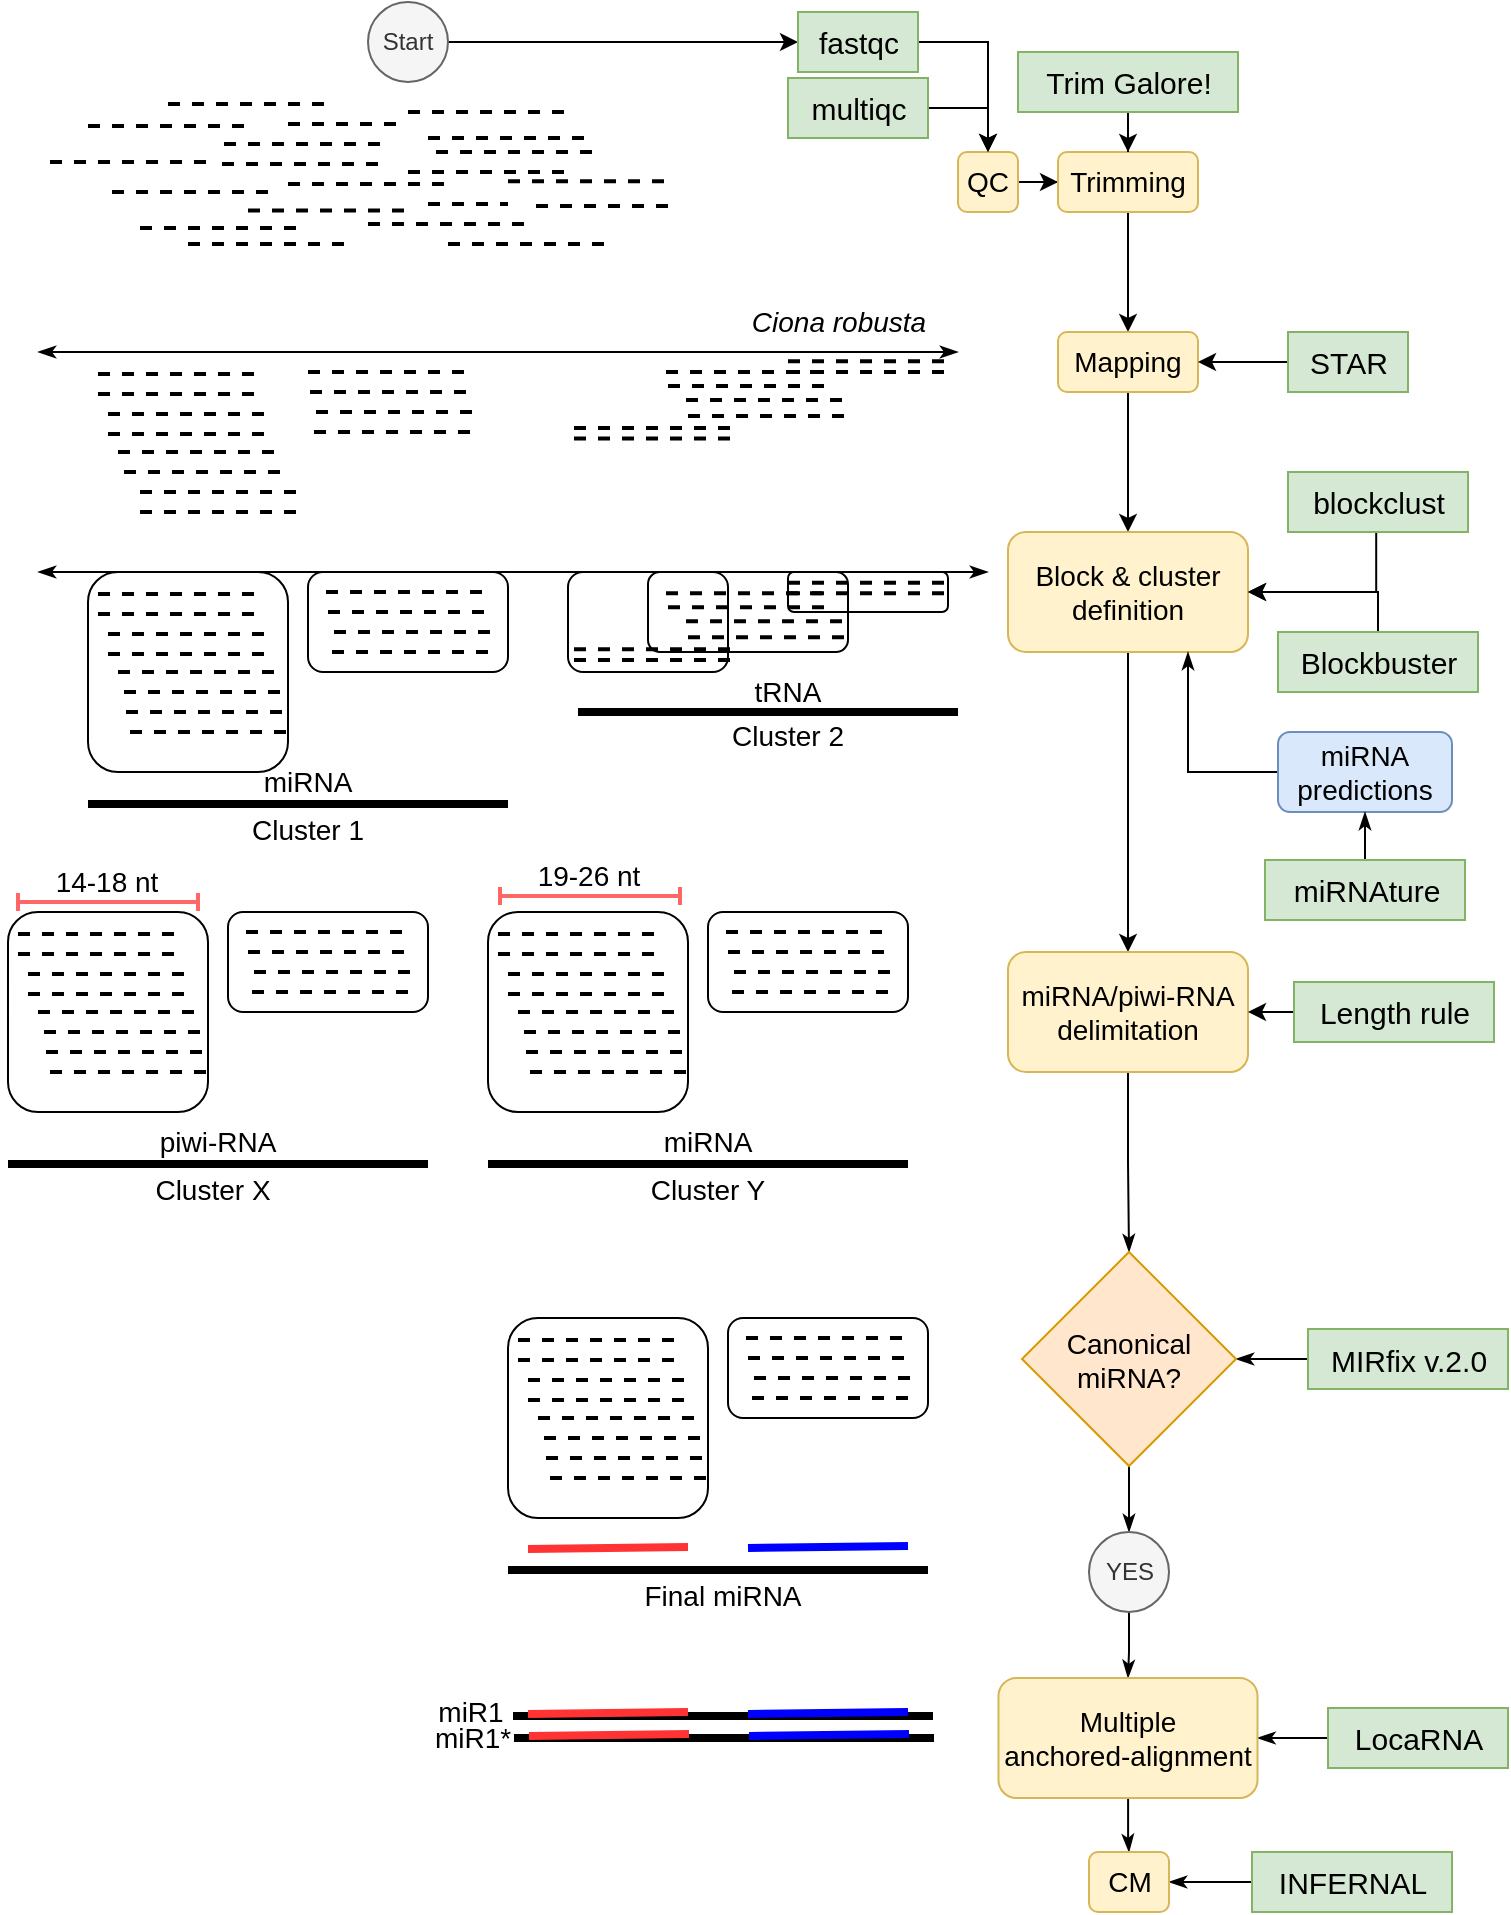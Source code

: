<mxfile version="20.8.16" type="device" pages="2"><diagram name="Page-1" id="lyjK2I_gP_w318PSOxtO"><mxGraphModel dx="1141" dy="800" grid="1" gridSize="10" guides="1" tooltips="1" connect="1" arrows="1" fold="1" page="1" pageScale="1" pageWidth="827" pageHeight="1169" math="0" shadow="0"><root><mxCell id="0"/><mxCell id="1" parent="0"/><mxCell id="jIalRxpoDwK-32WjhZa3-99" value="" style="rounded=1;whiteSpace=wrap;html=1;fontSize=14;fillColor=none;" vertex="1" parent="1"><mxGeometry x="160" y="320" width="100" height="100" as="geometry"/></mxCell><mxCell id="jIalRxpoDwK-32WjhZa3-1" value="" style="endArrow=classicThin;html=1;rounded=0;startArrow=classicThin;startFill=1;endFill=1;" edge="1" parent="1"><mxGeometry width="50" height="50" relative="1" as="geometry"><mxPoint x="135" y="210" as="sourcePoint"/><mxPoint x="595" y="210" as="targetPoint"/></mxGeometry></mxCell><mxCell id="jIalRxpoDwK-32WjhZa3-2" value="" style="endArrow=none;dashed=1;html=1;strokeWidth=2;rounded=0;" edge="1" parent="1"><mxGeometry width="50" height="50" relative="1" as="geometry"><mxPoint x="165" y="221" as="sourcePoint"/><mxPoint x="245" y="221" as="targetPoint"/></mxGeometry></mxCell><mxCell id="jIalRxpoDwK-32WjhZa3-3" value="" style="endArrow=none;dashed=1;html=1;strokeWidth=2;rounded=0;" edge="1" parent="1"><mxGeometry width="50" height="50" relative="1" as="geometry"><mxPoint x="165" y="231" as="sourcePoint"/><mxPoint x="245" y="231" as="targetPoint"/></mxGeometry></mxCell><mxCell id="jIalRxpoDwK-32WjhZa3-4" value="" style="endArrow=none;dashed=1;html=1;strokeWidth=2;rounded=0;" edge="1" parent="1"><mxGeometry width="50" height="50" relative="1" as="geometry"><mxPoint x="170" y="241" as="sourcePoint"/><mxPoint x="250" y="241" as="targetPoint"/></mxGeometry></mxCell><mxCell id="jIalRxpoDwK-32WjhZa3-5" value="" style="endArrow=none;dashed=1;html=1;strokeWidth=2;rounded=0;" edge="1" parent="1"><mxGeometry width="50" height="50" relative="1" as="geometry"><mxPoint x="170" y="251" as="sourcePoint"/><mxPoint x="250" y="251" as="targetPoint"/></mxGeometry></mxCell><mxCell id="jIalRxpoDwK-32WjhZa3-8" value="" style="endArrow=none;dashed=1;html=1;strokeWidth=2;rounded=0;" edge="1" parent="1"><mxGeometry width="50" height="50" relative="1" as="geometry"><mxPoint x="270" y="220" as="sourcePoint"/><mxPoint x="350" y="220" as="targetPoint"/></mxGeometry></mxCell><mxCell id="jIalRxpoDwK-32WjhZa3-9" value="" style="endArrow=none;dashed=1;html=1;strokeWidth=2;rounded=0;" edge="1" parent="1"><mxGeometry width="50" height="50" relative="1" as="geometry"><mxPoint x="271" y="230" as="sourcePoint"/><mxPoint x="351" y="230" as="targetPoint"/></mxGeometry></mxCell><mxCell id="jIalRxpoDwK-32WjhZa3-10" value="" style="endArrow=none;dashed=1;html=1;strokeWidth=2;rounded=0;" edge="1" parent="1"><mxGeometry width="50" height="50" relative="1" as="geometry"><mxPoint x="274" y="240" as="sourcePoint"/><mxPoint x="354" y="240" as="targetPoint"/></mxGeometry></mxCell><mxCell id="jIalRxpoDwK-32WjhZa3-11" value="" style="endArrow=none;dashed=1;html=1;strokeWidth=2;rounded=0;" edge="1" parent="1"><mxGeometry width="50" height="50" relative="1" as="geometry"><mxPoint x="273" y="250" as="sourcePoint"/><mxPoint x="353" y="250" as="targetPoint"/></mxGeometry></mxCell><mxCell id="jIalRxpoDwK-32WjhZa3-12" value="" style="endArrow=none;dashed=1;html=1;strokeWidth=2;rounded=0;" edge="1" parent="1"><mxGeometry width="50" height="50" relative="1" as="geometry"><mxPoint x="175" y="260" as="sourcePoint"/><mxPoint x="255" y="260" as="targetPoint"/></mxGeometry></mxCell><mxCell id="jIalRxpoDwK-32WjhZa3-13" value="" style="endArrow=none;dashed=1;html=1;strokeWidth=2;rounded=0;" edge="1" parent="1"><mxGeometry width="50" height="50" relative="1" as="geometry"><mxPoint x="178" y="270" as="sourcePoint"/><mxPoint x="258" y="270" as="targetPoint"/></mxGeometry></mxCell><mxCell id="jIalRxpoDwK-32WjhZa3-14" value="" style="endArrow=none;dashed=1;html=1;strokeWidth=2;rounded=0;" edge="1" parent="1"><mxGeometry width="50" height="50" relative="1" as="geometry"><mxPoint x="186" y="280" as="sourcePoint"/><mxPoint x="266" y="280" as="targetPoint"/></mxGeometry></mxCell><mxCell id="jIalRxpoDwK-32WjhZa3-15" value="" style="endArrow=none;dashed=1;html=1;strokeWidth=2;rounded=0;" edge="1" parent="1"><mxGeometry width="50" height="50" relative="1" as="geometry"><mxPoint x="186" y="290" as="sourcePoint"/><mxPoint x="266" y="290" as="targetPoint"/></mxGeometry></mxCell><mxCell id="jIalRxpoDwK-32WjhZa3-16" value="" style="endArrow=none;dashed=1;html=1;strokeWidth=2;rounded=0;" edge="1" parent="1"><mxGeometry width="50" height="50" relative="1" as="geometry"><mxPoint x="449" y="220" as="sourcePoint"/><mxPoint x="529" y="220" as="targetPoint"/></mxGeometry></mxCell><mxCell id="jIalRxpoDwK-32WjhZa3-17" value="" style="endArrow=none;dashed=1;html=1;strokeWidth=2;rounded=0;" edge="1" parent="1"><mxGeometry width="50" height="50" relative="1" as="geometry"><mxPoint x="450" y="227" as="sourcePoint"/><mxPoint x="530" y="227" as="targetPoint"/></mxGeometry></mxCell><mxCell id="jIalRxpoDwK-32WjhZa3-18" value="" style="endArrow=none;dashed=1;html=1;strokeWidth=2;rounded=0;" edge="1" parent="1"><mxGeometry width="50" height="50" relative="1" as="geometry"><mxPoint x="403" y="248" as="sourcePoint"/><mxPoint x="483" y="248" as="targetPoint"/></mxGeometry></mxCell><mxCell id="jIalRxpoDwK-32WjhZa3-19" value="" style="endArrow=none;dashed=1;html=1;strokeWidth=2;rounded=0;" edge="1" parent="1"><mxGeometry width="50" height="50" relative="1" as="geometry"><mxPoint x="510" y="214.66" as="sourcePoint"/><mxPoint x="590" y="214.66" as="targetPoint"/></mxGeometry></mxCell><mxCell id="jIalRxpoDwK-32WjhZa3-20" value="" style="endArrow=none;dashed=1;html=1;strokeWidth=2;rounded=0;" edge="1" parent="1"><mxGeometry width="50" height="50" relative="1" as="geometry"><mxPoint x="403" y="253.31" as="sourcePoint"/><mxPoint x="483" y="253.31" as="targetPoint"/></mxGeometry></mxCell><mxCell id="jIalRxpoDwK-32WjhZa3-21" value="" style="endArrow=none;dashed=1;html=1;strokeWidth=2;rounded=0;" edge="1" parent="1"><mxGeometry width="50" height="50" relative="1" as="geometry"><mxPoint x="510" y="220" as="sourcePoint"/><mxPoint x="590" y="220" as="targetPoint"/></mxGeometry></mxCell><mxCell id="jIalRxpoDwK-32WjhZa3-22" value="" style="endArrow=none;dashed=1;html=1;strokeWidth=2;rounded=0;" edge="1" parent="1"><mxGeometry width="50" height="50" relative="1" as="geometry"><mxPoint x="459" y="234" as="sourcePoint"/><mxPoint x="539" y="234" as="targetPoint"/></mxGeometry></mxCell><mxCell id="jIalRxpoDwK-32WjhZa3-23" value="" style="endArrow=none;dashed=1;html=1;strokeWidth=2;rounded=0;" edge="1" parent="1"><mxGeometry width="50" height="50" relative="1" as="geometry"><mxPoint x="460" y="242" as="sourcePoint"/><mxPoint x="540" y="242" as="targetPoint"/></mxGeometry></mxCell><mxCell id="jIalRxpoDwK-32WjhZa3-24" value="" style="endArrow=none;dashed=1;html=1;strokeWidth=2;rounded=0;" edge="1" parent="1"><mxGeometry width="50" height="50" relative="1" as="geometry"><mxPoint x="200" y="86" as="sourcePoint"/><mxPoint x="280" y="86" as="targetPoint"/></mxGeometry></mxCell><mxCell id="jIalRxpoDwK-32WjhZa3-25" value="" style="endArrow=none;dashed=1;html=1;strokeWidth=2;rounded=0;" edge="1" parent="1"><mxGeometry width="50" height="50" relative="1" as="geometry"><mxPoint x="160" y="97" as="sourcePoint"/><mxPoint x="240" y="97" as="targetPoint"/></mxGeometry></mxCell><mxCell id="jIalRxpoDwK-32WjhZa3-26" value="" style="endArrow=none;dashed=1;html=1;strokeWidth=2;rounded=0;" edge="1" parent="1"><mxGeometry width="50" height="50" relative="1" as="geometry"><mxPoint x="141" y="115" as="sourcePoint"/><mxPoint x="221" y="115" as="targetPoint"/></mxGeometry></mxCell><mxCell id="jIalRxpoDwK-32WjhZa3-27" value="" style="endArrow=none;dashed=1;html=1;strokeWidth=2;rounded=0;" edge="1" parent="1"><mxGeometry width="50" height="50" relative="1" as="geometry"><mxPoint x="172" y="130" as="sourcePoint"/><mxPoint x="252" y="130" as="targetPoint"/></mxGeometry></mxCell><mxCell id="jIalRxpoDwK-32WjhZa3-28" value="" style="endArrow=none;dashed=1;html=1;strokeWidth=2;rounded=0;" edge="1" parent="1"><mxGeometry width="50" height="50" relative="1" as="geometry"><mxPoint x="384" y="137" as="sourcePoint"/><mxPoint x="454" y="137" as="targetPoint"/></mxGeometry></mxCell><mxCell id="jIalRxpoDwK-32WjhZa3-29" value="" style="endArrow=none;dashed=1;html=1;strokeWidth=2;rounded=0;" edge="1" parent="1"><mxGeometry width="50" height="50" relative="1" as="geometry"><mxPoint x="260" y="96" as="sourcePoint"/><mxPoint x="320" y="96" as="targetPoint"/></mxGeometry></mxCell><mxCell id="jIalRxpoDwK-32WjhZa3-30" value="" style="endArrow=none;dashed=1;html=1;strokeWidth=2;rounded=0;" edge="1" parent="1"><mxGeometry width="50" height="50" relative="1" as="geometry"><mxPoint x="228" y="106" as="sourcePoint"/><mxPoint x="308" y="106" as="targetPoint"/></mxGeometry></mxCell><mxCell id="jIalRxpoDwK-32WjhZa3-31" value="" style="endArrow=none;dashed=1;html=1;strokeWidth=2;rounded=0;" edge="1" parent="1"><mxGeometry width="50" height="50" relative="1" as="geometry"><mxPoint x="227" y="116" as="sourcePoint"/><mxPoint x="307" y="116" as="targetPoint"/></mxGeometry></mxCell><mxCell id="jIalRxpoDwK-32WjhZa3-32" value="" style="endArrow=none;dashed=1;html=1;strokeWidth=2;rounded=0;" edge="1" parent="1"><mxGeometry width="50" height="50" relative="1" as="geometry"><mxPoint x="186" y="148" as="sourcePoint"/><mxPoint x="266" y="148" as="targetPoint"/></mxGeometry></mxCell><mxCell id="jIalRxpoDwK-32WjhZa3-33" value="" style="endArrow=none;dashed=1;html=1;strokeWidth=2;rounded=0;" edge="1" parent="1"><mxGeometry width="50" height="50" relative="1" as="geometry"><mxPoint x="210" y="156" as="sourcePoint"/><mxPoint x="290" y="156" as="targetPoint"/></mxGeometry></mxCell><mxCell id="jIalRxpoDwK-32WjhZa3-34" value="" style="endArrow=none;dashed=1;html=1;strokeWidth=2;rounded=0;" edge="1" parent="1"><mxGeometry width="50" height="50" relative="1" as="geometry"><mxPoint x="240" y="139.31" as="sourcePoint"/><mxPoint x="320" y="139.31" as="targetPoint"/></mxGeometry></mxCell><mxCell id="jIalRxpoDwK-32WjhZa3-35" value="" style="endArrow=none;dashed=1;html=1;strokeWidth=2;rounded=0;" edge="1" parent="1"><mxGeometry width="50" height="50" relative="1" as="geometry"><mxPoint x="300" y="146" as="sourcePoint"/><mxPoint x="380" y="146" as="targetPoint"/></mxGeometry></mxCell><mxCell id="jIalRxpoDwK-32WjhZa3-36" value="" style="endArrow=none;dashed=1;html=1;strokeWidth=2;rounded=0;" edge="1" parent="1"><mxGeometry width="50" height="50" relative="1" as="geometry"><mxPoint x="330" y="103" as="sourcePoint"/><mxPoint x="410" y="103" as="targetPoint"/></mxGeometry></mxCell><mxCell id="jIalRxpoDwK-32WjhZa3-37" value="" style="endArrow=none;dashed=1;html=1;strokeWidth=2;rounded=0;" edge="1" parent="1"><mxGeometry width="50" height="50" relative="1" as="geometry"><mxPoint x="370" y="124.66" as="sourcePoint"/><mxPoint x="450" y="124.66" as="targetPoint"/></mxGeometry></mxCell><mxCell id="jIalRxpoDwK-32WjhZa3-38" value="" style="endArrow=none;dashed=1;html=1;strokeWidth=2;rounded=0;" edge="1" parent="1"><mxGeometry width="50" height="50" relative="1" as="geometry"><mxPoint x="320" y="90" as="sourcePoint"/><mxPoint x="400" y="90" as="targetPoint"/></mxGeometry></mxCell><mxCell id="jIalRxpoDwK-32WjhZa3-39" value="" style="endArrow=none;dashed=1;html=1;strokeWidth=2;rounded=0;" edge="1" parent="1"><mxGeometry width="50" height="50" relative="1" as="geometry"><mxPoint x="340" y="156" as="sourcePoint"/><mxPoint x="420" y="156" as="targetPoint"/></mxGeometry></mxCell><mxCell id="jIalRxpoDwK-32WjhZa3-40" value="" style="endArrow=none;dashed=1;html=1;strokeWidth=2;rounded=0;" edge="1" parent="1"><mxGeometry width="50" height="50" relative="1" as="geometry"><mxPoint x="330" y="136" as="sourcePoint"/><mxPoint x="370" y="136" as="targetPoint"/></mxGeometry></mxCell><mxCell id="jIalRxpoDwK-32WjhZa3-41" value="" style="endArrow=none;dashed=1;html=1;strokeWidth=2;rounded=0;" edge="1" parent="1"><mxGeometry width="50" height="50" relative="1" as="geometry"><mxPoint x="260" y="126" as="sourcePoint"/><mxPoint x="340" y="126" as="targetPoint"/></mxGeometry></mxCell><mxCell id="jIalRxpoDwK-32WjhZa3-42" value="" style="endArrow=none;dashed=1;html=1;strokeWidth=2;rounded=0;" edge="1" parent="1"><mxGeometry width="50" height="50" relative="1" as="geometry"><mxPoint x="334" y="110" as="sourcePoint"/><mxPoint x="414" y="110" as="targetPoint"/></mxGeometry></mxCell><mxCell id="jIalRxpoDwK-32WjhZa3-43" value="" style="endArrow=none;dashed=1;html=1;strokeWidth=2;rounded=0;" edge="1" parent="1"><mxGeometry width="50" height="50" relative="1" as="geometry"><mxPoint x="320" y="120" as="sourcePoint"/><mxPoint x="400" y="120" as="targetPoint"/></mxGeometry></mxCell><mxCell id="jIalRxpoDwK-32WjhZa3-63" style="edgeStyle=orthogonalEdgeStyle;rounded=0;orthogonalLoop=1;jettySize=auto;html=1;fontSize=14;" edge="1" parent="1" source="jIalRxpoDwK-32WjhZa3-45" target="jIalRxpoDwK-32WjhZa3-48"><mxGeometry relative="1" as="geometry"/></mxCell><mxCell id="jIalRxpoDwK-32WjhZa3-45" value="Start" style="ellipse;whiteSpace=wrap;html=1;fillColor=#f5f5f5;fontColor=#333333;strokeColor=#666666;" vertex="1" parent="1"><mxGeometry x="300" y="35" width="40" height="40" as="geometry"/></mxCell><mxCell id="jIalRxpoDwK-32WjhZa3-61" style="edgeStyle=orthogonalEdgeStyle;rounded=0;orthogonalLoop=1;jettySize=auto;html=1;entryX=0;entryY=0.5;entryDx=0;entryDy=0;fontSize=14;" edge="1" parent="1" source="jIalRxpoDwK-32WjhZa3-46" target="jIalRxpoDwK-32WjhZa3-53"><mxGeometry relative="1" as="geometry"/></mxCell><mxCell id="jIalRxpoDwK-32WjhZa3-46" value="&lt;font style=&quot;font-size: 14px;&quot;&gt;QC&lt;/font&gt;" style="rounded=1;whiteSpace=wrap;html=1;fillColor=#fff2cc;strokeColor=#d6b656;" vertex="1" parent="1"><mxGeometry x="595" y="110" width="30" height="30" as="geometry"/></mxCell><mxCell id="jIalRxpoDwK-32WjhZa3-65" style="edgeStyle=orthogonalEdgeStyle;rounded=0;orthogonalLoop=1;jettySize=auto;html=1;entryX=0.5;entryY=0;entryDx=0;entryDy=0;fontSize=14;" edge="1" parent="1" source="jIalRxpoDwK-32WjhZa3-48" target="jIalRxpoDwK-32WjhZa3-46"><mxGeometry relative="1" as="geometry"/></mxCell><mxCell id="jIalRxpoDwK-32WjhZa3-48" value="fastqc" style="text;html=1;align=center;verticalAlign=middle;resizable=0;points=[];autosize=1;strokeColor=#82b366;fillColor=#d5e8d4;fontSize=15;" vertex="1" parent="1"><mxGeometry x="515" y="40" width="60" height="30" as="geometry"/></mxCell><mxCell id="jIalRxpoDwK-32WjhZa3-64" style="edgeStyle=orthogonalEdgeStyle;rounded=0;orthogonalLoop=1;jettySize=auto;html=1;entryX=0.5;entryY=0;entryDx=0;entryDy=0;fontSize=14;" edge="1" parent="1" source="jIalRxpoDwK-32WjhZa3-49" target="jIalRxpoDwK-32WjhZa3-46"><mxGeometry relative="1" as="geometry"/></mxCell><mxCell id="jIalRxpoDwK-32WjhZa3-49" value="multiqc" style="text;html=1;align=center;verticalAlign=middle;resizable=0;points=[];autosize=1;strokeColor=#82b366;fillColor=#d5e8d4;fontSize=15;" vertex="1" parent="1"><mxGeometry x="510" y="73" width="70" height="30" as="geometry"/></mxCell><mxCell id="jIalRxpoDwK-32WjhZa3-62" style="edgeStyle=orthogonalEdgeStyle;rounded=0;orthogonalLoop=1;jettySize=auto;html=1;entryX=0.5;entryY=0;entryDx=0;entryDy=0;fontSize=14;exitX=0.5;exitY=1;exitDx=0;exitDy=0;" edge="1" parent="1" source="jIalRxpoDwK-32WjhZa3-53" target="jIalRxpoDwK-32WjhZa3-54"><mxGeometry relative="1" as="geometry"/></mxCell><mxCell id="jIalRxpoDwK-32WjhZa3-53" value="&lt;font style=&quot;font-size: 14px;&quot;&gt;Trimming&lt;/font&gt;" style="rounded=1;whiteSpace=wrap;html=1;fillColor=#fff2cc;strokeColor=#d6b656;" vertex="1" parent="1"><mxGeometry x="645" y="110" width="70" height="30" as="geometry"/></mxCell><mxCell id="jIalRxpoDwK-32WjhZa3-94" style="edgeStyle=orthogonalEdgeStyle;rounded=0;orthogonalLoop=1;jettySize=auto;html=1;entryX=0.5;entryY=0;entryDx=0;entryDy=0;fontSize=14;" edge="1" parent="1" source="jIalRxpoDwK-32WjhZa3-54" target="jIalRxpoDwK-32WjhZa3-91"><mxGeometry relative="1" as="geometry"/></mxCell><mxCell id="jIalRxpoDwK-32WjhZa3-54" value="&lt;font style=&quot;font-size: 14px;&quot;&gt;Mapping&lt;/font&gt;" style="rounded=1;whiteSpace=wrap;html=1;fillColor=#fff2cc;strokeColor=#d6b656;" vertex="1" parent="1"><mxGeometry x="645" y="200" width="70" height="30" as="geometry"/></mxCell><mxCell id="jIalRxpoDwK-32WjhZa3-59" style="edgeStyle=orthogonalEdgeStyle;rounded=0;orthogonalLoop=1;jettySize=auto;html=1;entryX=0.5;entryY=0;entryDx=0;entryDy=0;fontSize=14;" edge="1" parent="1" source="jIalRxpoDwK-32WjhZa3-55" target="jIalRxpoDwK-32WjhZa3-53"><mxGeometry relative="1" as="geometry"/></mxCell><mxCell id="jIalRxpoDwK-32WjhZa3-55" value="Trim Galore!" style="text;html=1;align=center;verticalAlign=middle;resizable=0;points=[];autosize=1;strokeColor=#82b366;fillColor=#d5e8d4;fontSize=15;" vertex="1" parent="1"><mxGeometry x="625" y="60" width="110" height="30" as="geometry"/></mxCell><mxCell id="jIalRxpoDwK-32WjhZa3-60" style="edgeStyle=orthogonalEdgeStyle;rounded=0;orthogonalLoop=1;jettySize=auto;html=1;entryX=1;entryY=0.5;entryDx=0;entryDy=0;fontSize=14;" edge="1" parent="1" source="jIalRxpoDwK-32WjhZa3-56" target="jIalRxpoDwK-32WjhZa3-54"><mxGeometry relative="1" as="geometry"/></mxCell><mxCell id="jIalRxpoDwK-32WjhZa3-56" value="STAR" style="text;html=1;align=center;verticalAlign=middle;resizable=0;points=[];autosize=1;strokeColor=#82b366;fillColor=#d5e8d4;fontSize=15;" vertex="1" parent="1"><mxGeometry x="760" y="200" width="60" height="30" as="geometry"/></mxCell><mxCell id="jIalRxpoDwK-32WjhZa3-57" style="edgeStyle=orthogonalEdgeStyle;rounded=0;orthogonalLoop=1;jettySize=auto;html=1;exitX=0.5;exitY=1;exitDx=0;exitDy=0;dashed=1;fontSize=14;" edge="1" parent="1" source="jIalRxpoDwK-32WjhZa3-46" target="jIalRxpoDwK-32WjhZa3-46"><mxGeometry relative="1" as="geometry"/></mxCell><mxCell id="jIalRxpoDwK-32WjhZa3-66" value="&lt;i&gt;Ciona robusta&lt;/i&gt;" style="text;html=1;align=center;verticalAlign=middle;resizable=0;points=[];autosize=1;strokeColor=none;fillColor=none;fontSize=14;" vertex="1" parent="1"><mxGeometry x="480" y="180" width="110" height="30" as="geometry"/></mxCell><mxCell id="jIalRxpoDwK-32WjhZa3-68" value="" style="endArrow=classicThin;html=1;rounded=0;startArrow=classicThin;startFill=1;endFill=1;" edge="1" parent="1"><mxGeometry width="50" height="50" relative="1" as="geometry"><mxPoint x="135" y="320" as="sourcePoint"/><mxPoint x="610" y="320" as="targetPoint"/></mxGeometry></mxCell><mxCell id="jIalRxpoDwK-32WjhZa3-69" value="" style="endArrow=none;dashed=1;html=1;strokeWidth=2;rounded=0;" edge="1" parent="1"><mxGeometry width="50" height="50" relative="1" as="geometry"><mxPoint x="165" y="331.0" as="sourcePoint"/><mxPoint x="245" y="331.0" as="targetPoint"/></mxGeometry></mxCell><mxCell id="jIalRxpoDwK-32WjhZa3-70" value="" style="endArrow=none;dashed=1;html=1;strokeWidth=2;rounded=0;" edge="1" parent="1"><mxGeometry width="50" height="50" relative="1" as="geometry"><mxPoint x="165" y="341.0" as="sourcePoint"/><mxPoint x="245" y="341.0" as="targetPoint"/></mxGeometry></mxCell><mxCell id="jIalRxpoDwK-32WjhZa3-71" value="" style="endArrow=none;dashed=1;html=1;strokeWidth=2;rounded=0;" edge="1" parent="1"><mxGeometry width="50" height="50" relative="1" as="geometry"><mxPoint x="170" y="351.0" as="sourcePoint"/><mxPoint x="250" y="351.0" as="targetPoint"/></mxGeometry></mxCell><mxCell id="jIalRxpoDwK-32WjhZa3-72" value="" style="endArrow=none;dashed=1;html=1;strokeWidth=2;rounded=0;" edge="1" parent="1"><mxGeometry width="50" height="50" relative="1" as="geometry"><mxPoint x="170" y="361.0" as="sourcePoint"/><mxPoint x="250" y="361.0" as="targetPoint"/></mxGeometry></mxCell><mxCell id="jIalRxpoDwK-32WjhZa3-73" value="" style="endArrow=none;dashed=1;html=1;strokeWidth=2;rounded=0;" edge="1" parent="1"><mxGeometry width="50" height="50" relative="1" as="geometry"><mxPoint x="279" y="330" as="sourcePoint"/><mxPoint x="359" y="330" as="targetPoint"/></mxGeometry></mxCell><mxCell id="jIalRxpoDwK-32WjhZa3-74" value="" style="endArrow=none;dashed=1;html=1;strokeWidth=2;rounded=0;" edge="1" parent="1"><mxGeometry width="50" height="50" relative="1" as="geometry"><mxPoint x="280" y="340" as="sourcePoint"/><mxPoint x="360" y="340" as="targetPoint"/></mxGeometry></mxCell><mxCell id="jIalRxpoDwK-32WjhZa3-75" value="" style="endArrow=none;dashed=1;html=1;strokeWidth=2;rounded=0;" edge="1" parent="1"><mxGeometry width="50" height="50" relative="1" as="geometry"><mxPoint x="283" y="350" as="sourcePoint"/><mxPoint x="363" y="350" as="targetPoint"/></mxGeometry></mxCell><mxCell id="jIalRxpoDwK-32WjhZa3-76" value="" style="endArrow=none;dashed=1;html=1;strokeWidth=2;rounded=0;" edge="1" parent="1"><mxGeometry width="50" height="50" relative="1" as="geometry"><mxPoint x="282" y="360" as="sourcePoint"/><mxPoint x="362" y="360" as="targetPoint"/></mxGeometry></mxCell><mxCell id="jIalRxpoDwK-32WjhZa3-77" value="" style="endArrow=none;dashed=1;html=1;strokeWidth=2;rounded=0;" edge="1" parent="1"><mxGeometry width="50" height="50" relative="1" as="geometry"><mxPoint x="175" y="370" as="sourcePoint"/><mxPoint x="255" y="370" as="targetPoint"/></mxGeometry></mxCell><mxCell id="jIalRxpoDwK-32WjhZa3-78" value="" style="endArrow=none;dashed=1;html=1;strokeWidth=2;rounded=0;" edge="1" parent="1"><mxGeometry width="50" height="50" relative="1" as="geometry"><mxPoint x="178" y="380" as="sourcePoint"/><mxPoint x="258" y="380" as="targetPoint"/></mxGeometry></mxCell><mxCell id="jIalRxpoDwK-32WjhZa3-79" value="" style="endArrow=none;dashed=1;html=1;strokeWidth=2;rounded=0;" edge="1" parent="1"><mxGeometry width="50" height="50" relative="1" as="geometry"><mxPoint x="179" y="390" as="sourcePoint"/><mxPoint x="259" y="390" as="targetPoint"/></mxGeometry></mxCell><mxCell id="jIalRxpoDwK-32WjhZa3-80" value="" style="endArrow=none;dashed=1;html=1;strokeWidth=2;rounded=0;" edge="1" parent="1"><mxGeometry width="50" height="50" relative="1" as="geometry"><mxPoint x="181" y="400" as="sourcePoint"/><mxPoint x="261" y="400" as="targetPoint"/></mxGeometry></mxCell><mxCell id="jIalRxpoDwK-32WjhZa3-143" style="edgeStyle=orthogonalEdgeStyle;rounded=0;orthogonalLoop=1;jettySize=auto;html=1;strokeWidth=1;fontSize=14;" edge="1" parent="1" source="jIalRxpoDwK-32WjhZa3-91" target="jIalRxpoDwK-32WjhZa3-142"><mxGeometry relative="1" as="geometry"/></mxCell><mxCell id="jIalRxpoDwK-32WjhZa3-91" value="&lt;font style=&quot;font-size: 14px;&quot;&gt;Block &amp;amp; cluster definition&lt;/font&gt;" style="rounded=1;whiteSpace=wrap;html=1;fontSize=14;fillColor=#fff2cc;strokeColor=#d6b656;" vertex="1" parent="1"><mxGeometry x="620" y="300" width="120" height="60" as="geometry"/></mxCell><mxCell id="jIalRxpoDwK-32WjhZa3-96" style="edgeStyle=orthogonalEdgeStyle;rounded=0;orthogonalLoop=1;jettySize=auto;html=1;entryX=1;entryY=0.5;entryDx=0;entryDy=0;fontSize=14;exitX=0.49;exitY=0.994;exitDx=0;exitDy=0;exitPerimeter=0;" edge="1" parent="1" source="jIalRxpoDwK-32WjhZa3-92" target="jIalRxpoDwK-32WjhZa3-91"><mxGeometry relative="1" as="geometry"><Array as="points"><mxPoint x="804" y="330"/></Array></mxGeometry></mxCell><mxCell id="jIalRxpoDwK-32WjhZa3-92" value="blockclust" style="text;html=1;align=center;verticalAlign=middle;resizable=0;points=[];autosize=1;strokeColor=#82b366;fillColor=#d5e8d4;fontSize=15;" vertex="1" parent="1"><mxGeometry x="760" y="270" width="90" height="30" as="geometry"/></mxCell><mxCell id="jIalRxpoDwK-32WjhZa3-103" style="edgeStyle=orthogonalEdgeStyle;rounded=0;orthogonalLoop=1;jettySize=auto;html=1;fontSize=14;" edge="1" parent="1" source="jIalRxpoDwK-32WjhZa3-93"><mxGeometry relative="1" as="geometry"><mxPoint x="740" y="330" as="targetPoint"/><Array as="points"><mxPoint x="805" y="330"/></Array></mxGeometry></mxCell><mxCell id="jIalRxpoDwK-32WjhZa3-93" value="Blockbuster" style="text;html=1;align=center;verticalAlign=middle;resizable=0;points=[];autosize=1;strokeColor=#82b366;fillColor=#d5e8d4;fontSize=15;" vertex="1" parent="1"><mxGeometry x="755" y="350" width="100" height="30" as="geometry"/></mxCell><mxCell id="jIalRxpoDwK-32WjhZa3-100" value="" style="rounded=1;whiteSpace=wrap;html=1;fontSize=14;fillColor=none;" vertex="1" parent="1"><mxGeometry x="270" y="320" width="100" height="50" as="geometry"/></mxCell><mxCell id="jIalRxpoDwK-32WjhZa3-108" value="" style="endArrow=none;html=1;rounded=0;fontSize=14;strokeWidth=4;" edge="1" parent="1"><mxGeometry width="50" height="50" relative="1" as="geometry"><mxPoint x="405.0" y="390" as="sourcePoint"/><mxPoint x="595" y="390" as="targetPoint"/></mxGeometry></mxCell><mxCell id="jIalRxpoDwK-32WjhZa3-109" value="tRNA" style="text;html=1;strokeColor=none;fillColor=none;align=center;verticalAlign=middle;whiteSpace=wrap;rounded=0;fontSize=14;" vertex="1" parent="1"><mxGeometry x="480" y="367" width="60" height="25" as="geometry"/></mxCell><mxCell id="jIalRxpoDwK-32WjhZa3-110" value="Cluster 2" style="text;html=1;strokeColor=none;fillColor=none;align=center;verticalAlign=middle;whiteSpace=wrap;rounded=0;fontSize=14;" vertex="1" parent="1"><mxGeometry x="480" y="387" width="60" height="30" as="geometry"/></mxCell><mxCell id="jIalRxpoDwK-32WjhZa3-112" value="" style="endArrow=none;dashed=1;html=1;strokeWidth=2;rounded=0;" edge="1" parent="1"><mxGeometry width="50" height="50" relative="1" as="geometry"><mxPoint x="449" y="330.67" as="sourcePoint"/><mxPoint x="529" y="330.67" as="targetPoint"/></mxGeometry></mxCell><mxCell id="jIalRxpoDwK-32WjhZa3-113" value="" style="endArrow=none;dashed=1;html=1;strokeWidth=2;rounded=0;" edge="1" parent="1"><mxGeometry width="50" height="50" relative="1" as="geometry"><mxPoint x="450" y="337.67" as="sourcePoint"/><mxPoint x="530" y="337.67" as="targetPoint"/></mxGeometry></mxCell><mxCell id="jIalRxpoDwK-32WjhZa3-114" value="" style="endArrow=none;dashed=1;html=1;strokeWidth=2;rounded=0;" edge="1" parent="1"><mxGeometry width="50" height="50" relative="1" as="geometry"><mxPoint x="403" y="358.67" as="sourcePoint"/><mxPoint x="483" y="358.67" as="targetPoint"/></mxGeometry></mxCell><mxCell id="jIalRxpoDwK-32WjhZa3-115" value="" style="endArrow=none;dashed=1;html=1;strokeWidth=2;rounded=0;" edge="1" parent="1"><mxGeometry width="50" height="50" relative="1" as="geometry"><mxPoint x="510" y="325.33" as="sourcePoint"/><mxPoint x="590" y="325.33" as="targetPoint"/></mxGeometry></mxCell><mxCell id="jIalRxpoDwK-32WjhZa3-116" value="" style="endArrow=none;dashed=1;html=1;strokeWidth=2;rounded=0;" edge="1" parent="1"><mxGeometry width="50" height="50" relative="1" as="geometry"><mxPoint x="403" y="363.98" as="sourcePoint"/><mxPoint x="483" y="363.98" as="targetPoint"/></mxGeometry></mxCell><mxCell id="jIalRxpoDwK-32WjhZa3-117" value="" style="endArrow=none;dashed=1;html=1;strokeWidth=2;rounded=0;" edge="1" parent="1"><mxGeometry width="50" height="50" relative="1" as="geometry"><mxPoint x="510" y="330.67" as="sourcePoint"/><mxPoint x="590" y="330.67" as="targetPoint"/></mxGeometry></mxCell><mxCell id="jIalRxpoDwK-32WjhZa3-118" value="" style="endArrow=none;dashed=1;html=1;strokeWidth=2;rounded=0;" edge="1" parent="1"><mxGeometry width="50" height="50" relative="1" as="geometry"><mxPoint x="459" y="344.67" as="sourcePoint"/><mxPoint x="539" y="344.67" as="targetPoint"/></mxGeometry></mxCell><mxCell id="jIalRxpoDwK-32WjhZa3-119" value="" style="endArrow=none;dashed=1;html=1;strokeWidth=2;rounded=0;" edge="1" parent="1"><mxGeometry width="50" height="50" relative="1" as="geometry"><mxPoint x="460" y="352.67" as="sourcePoint"/><mxPoint x="540" y="352.67" as="targetPoint"/></mxGeometry></mxCell><mxCell id="jIalRxpoDwK-32WjhZa3-120" value="" style="rounded=1;whiteSpace=wrap;html=1;fontSize=14;fillColor=none;" vertex="1" parent="1"><mxGeometry x="400" y="320" width="80" height="50" as="geometry"/></mxCell><mxCell id="jIalRxpoDwK-32WjhZa3-121" value="" style="rounded=1;whiteSpace=wrap;html=1;fontSize=14;fillColor=none;" vertex="1" parent="1"><mxGeometry x="440" y="320" width="100" height="40" as="geometry"/></mxCell><mxCell id="jIalRxpoDwK-32WjhZa3-122" value="" style="rounded=1;whiteSpace=wrap;html=1;fontSize=14;fillColor=none;" vertex="1" parent="1"><mxGeometry x="510" y="320" width="80" height="20" as="geometry"/></mxCell><mxCell id="jIalRxpoDwK-32WjhZa3-123" value="" style="rounded=1;whiteSpace=wrap;html=1;fontSize=14;fillColor=none;" vertex="1" parent="1"><mxGeometry x="360" y="490" width="100" height="100" as="geometry"/></mxCell><mxCell id="jIalRxpoDwK-32WjhZa3-124" value="" style="endArrow=none;dashed=1;html=1;strokeWidth=2;rounded=0;" edge="1" parent="1"><mxGeometry width="50" height="50" relative="1" as="geometry"><mxPoint x="365.0" y="501.0" as="sourcePoint"/><mxPoint x="445" y="501.0" as="targetPoint"/></mxGeometry></mxCell><mxCell id="jIalRxpoDwK-32WjhZa3-125" value="" style="endArrow=none;dashed=1;html=1;strokeWidth=2;rounded=0;" edge="1" parent="1"><mxGeometry width="50" height="50" relative="1" as="geometry"><mxPoint x="365.0" y="511.0" as="sourcePoint"/><mxPoint x="445" y="511.0" as="targetPoint"/></mxGeometry></mxCell><mxCell id="jIalRxpoDwK-32WjhZa3-126" value="" style="endArrow=none;dashed=1;html=1;strokeWidth=2;rounded=0;" edge="1" parent="1"><mxGeometry width="50" height="50" relative="1" as="geometry"><mxPoint x="370.0" y="521.0" as="sourcePoint"/><mxPoint x="450" y="521.0" as="targetPoint"/></mxGeometry></mxCell><mxCell id="jIalRxpoDwK-32WjhZa3-127" value="" style="endArrow=none;dashed=1;html=1;strokeWidth=2;rounded=0;" edge="1" parent="1"><mxGeometry width="50" height="50" relative="1" as="geometry"><mxPoint x="370.0" y="531.0" as="sourcePoint"/><mxPoint x="450" y="531.0" as="targetPoint"/></mxGeometry></mxCell><mxCell id="jIalRxpoDwK-32WjhZa3-128" value="" style="endArrow=none;dashed=1;html=1;strokeWidth=2;rounded=0;" edge="1" parent="1"><mxGeometry width="50" height="50" relative="1" as="geometry"><mxPoint x="479" y="500" as="sourcePoint"/><mxPoint x="559" y="500" as="targetPoint"/></mxGeometry></mxCell><mxCell id="jIalRxpoDwK-32WjhZa3-129" value="" style="endArrow=none;dashed=1;html=1;strokeWidth=2;rounded=0;" edge="1" parent="1"><mxGeometry width="50" height="50" relative="1" as="geometry"><mxPoint x="480" y="510" as="sourcePoint"/><mxPoint x="560" y="510" as="targetPoint"/></mxGeometry></mxCell><mxCell id="jIalRxpoDwK-32WjhZa3-130" value="" style="endArrow=none;dashed=1;html=1;strokeWidth=2;rounded=0;" edge="1" parent="1"><mxGeometry width="50" height="50" relative="1" as="geometry"><mxPoint x="483" y="520" as="sourcePoint"/><mxPoint x="563" y="520" as="targetPoint"/></mxGeometry></mxCell><mxCell id="jIalRxpoDwK-32WjhZa3-131" value="" style="endArrow=none;dashed=1;html=1;strokeWidth=2;rounded=0;" edge="1" parent="1"><mxGeometry width="50" height="50" relative="1" as="geometry"><mxPoint x="482" y="530" as="sourcePoint"/><mxPoint x="562" y="530" as="targetPoint"/></mxGeometry></mxCell><mxCell id="jIalRxpoDwK-32WjhZa3-132" value="" style="endArrow=none;dashed=1;html=1;strokeWidth=2;rounded=0;" edge="1" parent="1"><mxGeometry width="50" height="50" relative="1" as="geometry"><mxPoint x="375.0" y="540" as="sourcePoint"/><mxPoint x="455" y="540" as="targetPoint"/></mxGeometry></mxCell><mxCell id="jIalRxpoDwK-32WjhZa3-133" value="" style="endArrow=none;dashed=1;html=1;strokeWidth=2;rounded=0;" edge="1" parent="1"><mxGeometry width="50" height="50" relative="1" as="geometry"><mxPoint x="378" y="550" as="sourcePoint"/><mxPoint x="458" y="550" as="targetPoint"/></mxGeometry></mxCell><mxCell id="jIalRxpoDwK-32WjhZa3-134" value="" style="endArrow=none;dashed=1;html=1;strokeWidth=2;rounded=0;" edge="1" parent="1"><mxGeometry width="50" height="50" relative="1" as="geometry"><mxPoint x="379" y="560" as="sourcePoint"/><mxPoint x="459" y="560" as="targetPoint"/></mxGeometry></mxCell><mxCell id="jIalRxpoDwK-32WjhZa3-135" value="" style="endArrow=none;dashed=1;html=1;strokeWidth=2;rounded=0;" edge="1" parent="1"><mxGeometry width="50" height="50" relative="1" as="geometry"><mxPoint x="381.0" y="570" as="sourcePoint"/><mxPoint x="461" y="570" as="targetPoint"/></mxGeometry></mxCell><mxCell id="jIalRxpoDwK-32WjhZa3-136" value="" style="rounded=1;whiteSpace=wrap;html=1;fontSize=14;fillColor=none;" vertex="1" parent="1"><mxGeometry x="470" y="490" width="100" height="50" as="geometry"/></mxCell><mxCell id="jIalRxpoDwK-32WjhZa3-137" value="" style="endArrow=none;html=1;rounded=0;fontSize=14;strokeWidth=4;" edge="1" parent="1"><mxGeometry width="50" height="50" relative="1" as="geometry"><mxPoint x="360.0" y="616" as="sourcePoint"/><mxPoint x="570" y="616" as="targetPoint"/></mxGeometry></mxCell><mxCell id="jIalRxpoDwK-32WjhZa3-138" value="miRNA" style="text;html=1;strokeColor=none;fillColor=none;align=center;verticalAlign=middle;whiteSpace=wrap;rounded=0;fontSize=14;" vertex="1" parent="1"><mxGeometry x="440" y="590" width="60" height="30" as="geometry"/></mxCell><mxCell id="jIalRxpoDwK-32WjhZa3-139" value="Cluster Y" style="text;html=1;strokeColor=none;fillColor=none;align=center;verticalAlign=middle;whiteSpace=wrap;rounded=0;fontSize=14;" vertex="1" parent="1"><mxGeometry x="435" y="614" width="70" height="30" as="geometry"/></mxCell><mxCell id="jIalRxpoDwK-32WjhZa3-140" value="" style="group" vertex="1" connectable="0" parent="1"><mxGeometry x="160" y="410" width="210" height="54" as="geometry"/></mxCell><mxCell id="jIalRxpoDwK-32WjhZa3-105" value="" style="endArrow=none;html=1;rounded=0;fontSize=14;strokeWidth=4;" edge="1" parent="jIalRxpoDwK-32WjhZa3-140"><mxGeometry width="50" height="50" relative="1" as="geometry"><mxPoint y="26" as="sourcePoint"/><mxPoint x="210" y="26" as="targetPoint"/></mxGeometry></mxCell><mxCell id="jIalRxpoDwK-32WjhZa3-106" value="miRNA" style="text;html=1;strokeColor=none;fillColor=none;align=center;verticalAlign=middle;whiteSpace=wrap;rounded=0;fontSize=14;" vertex="1" parent="jIalRxpoDwK-32WjhZa3-140"><mxGeometry x="80" width="60" height="30" as="geometry"/></mxCell><mxCell id="jIalRxpoDwK-32WjhZa3-107" value="Cluster 1" style="text;html=1;strokeColor=none;fillColor=none;align=center;verticalAlign=middle;whiteSpace=wrap;rounded=0;fontSize=14;" vertex="1" parent="jIalRxpoDwK-32WjhZa3-140"><mxGeometry x="80" y="24" width="60" height="30" as="geometry"/></mxCell><mxCell id="jIalRxpoDwK-32WjhZa3-182" style="edgeStyle=orthogonalEdgeStyle;rounded=0;orthogonalLoop=1;jettySize=auto;html=1;exitX=0.5;exitY=1;exitDx=0;exitDy=0;entryX=0.5;entryY=0;entryDx=0;entryDy=0;strokeColor=#000000;strokeWidth=1;fontSize=14;startArrow=none;startFill=0;endArrow=classicThin;endFill=1;" edge="1" parent="1" source="jIalRxpoDwK-32WjhZa3-142" target="jIalRxpoDwK-32WjhZa3-204"><mxGeometry relative="1" as="geometry"><mxPoint x="680" y="660" as="targetPoint"/></mxGeometry></mxCell><mxCell id="jIalRxpoDwK-32WjhZa3-142" value="miRNA/piwi-RNA delimitation" style="rounded=1;whiteSpace=wrap;html=1;fontSize=14;fillColor=#fff2cc;strokeColor=#d6b656;" vertex="1" parent="1"><mxGeometry x="620" y="510" width="120" height="60" as="geometry"/></mxCell><mxCell id="jIalRxpoDwK-32WjhZa3-145" style="edgeStyle=orthogonalEdgeStyle;rounded=0;orthogonalLoop=1;jettySize=auto;html=1;entryX=1;entryY=0.5;entryDx=0;entryDy=0;strokeWidth=1;fontSize=14;" edge="1" parent="1" source="jIalRxpoDwK-32WjhZa3-144" target="jIalRxpoDwK-32WjhZa3-142"><mxGeometry relative="1" as="geometry"/></mxCell><mxCell id="jIalRxpoDwK-32WjhZa3-144" value="Length rule" style="text;html=1;align=center;verticalAlign=middle;resizable=0;points=[];autosize=1;strokeColor=#82b366;fillColor=#d5e8d4;fontSize=15;" vertex="1" parent="1"><mxGeometry x="763" y="525" width="100" height="30" as="geometry"/></mxCell><mxCell id="jIalRxpoDwK-32WjhZa3-146" value="" style="rounded=1;whiteSpace=wrap;html=1;fontSize=14;fillColor=none;" vertex="1" parent="1"><mxGeometry x="120" y="490" width="100" height="100" as="geometry"/></mxCell><mxCell id="jIalRxpoDwK-32WjhZa3-147" value="" style="endArrow=none;dashed=1;html=1;strokeWidth=2;rounded=0;" edge="1" parent="1"><mxGeometry width="50" height="50" relative="1" as="geometry"><mxPoint x="125.0" y="501.0" as="sourcePoint"/><mxPoint x="205" y="501.0" as="targetPoint"/></mxGeometry></mxCell><mxCell id="jIalRxpoDwK-32WjhZa3-148" value="" style="endArrow=none;dashed=1;html=1;strokeWidth=2;rounded=0;" edge="1" parent="1"><mxGeometry width="50" height="50" relative="1" as="geometry"><mxPoint x="125.0" y="511.0" as="sourcePoint"/><mxPoint x="205" y="511.0" as="targetPoint"/></mxGeometry></mxCell><mxCell id="jIalRxpoDwK-32WjhZa3-149" value="" style="endArrow=none;dashed=1;html=1;strokeWidth=2;rounded=0;" edge="1" parent="1"><mxGeometry width="50" height="50" relative="1" as="geometry"><mxPoint x="130.0" y="521.0" as="sourcePoint"/><mxPoint x="210" y="521.0" as="targetPoint"/></mxGeometry></mxCell><mxCell id="jIalRxpoDwK-32WjhZa3-150" value="" style="endArrow=none;dashed=1;html=1;strokeWidth=2;rounded=0;" edge="1" parent="1"><mxGeometry width="50" height="50" relative="1" as="geometry"><mxPoint x="130.0" y="531.0" as="sourcePoint"/><mxPoint x="210" y="531.0" as="targetPoint"/></mxGeometry></mxCell><mxCell id="jIalRxpoDwK-32WjhZa3-151" value="" style="endArrow=none;dashed=1;html=1;strokeWidth=2;rounded=0;" edge="1" parent="1"><mxGeometry width="50" height="50" relative="1" as="geometry"><mxPoint x="239" y="500" as="sourcePoint"/><mxPoint x="319" y="500" as="targetPoint"/></mxGeometry></mxCell><mxCell id="jIalRxpoDwK-32WjhZa3-152" value="" style="endArrow=none;dashed=1;html=1;strokeWidth=2;rounded=0;" edge="1" parent="1"><mxGeometry width="50" height="50" relative="1" as="geometry"><mxPoint x="240" y="510" as="sourcePoint"/><mxPoint x="320" y="510" as="targetPoint"/></mxGeometry></mxCell><mxCell id="jIalRxpoDwK-32WjhZa3-153" value="" style="endArrow=none;dashed=1;html=1;strokeWidth=2;rounded=0;" edge="1" parent="1"><mxGeometry width="50" height="50" relative="1" as="geometry"><mxPoint x="243" y="520" as="sourcePoint"/><mxPoint x="323.0" y="520" as="targetPoint"/></mxGeometry></mxCell><mxCell id="jIalRxpoDwK-32WjhZa3-154" value="" style="endArrow=none;dashed=1;html=1;strokeWidth=2;rounded=0;" edge="1" parent="1"><mxGeometry width="50" height="50" relative="1" as="geometry"><mxPoint x="242" y="530" as="sourcePoint"/><mxPoint x="322" y="530" as="targetPoint"/></mxGeometry></mxCell><mxCell id="jIalRxpoDwK-32WjhZa3-155" value="" style="endArrow=none;dashed=1;html=1;strokeWidth=2;rounded=0;" edge="1" parent="1"><mxGeometry width="50" height="50" relative="1" as="geometry"><mxPoint x="135.0" y="540" as="sourcePoint"/><mxPoint x="215" y="540" as="targetPoint"/></mxGeometry></mxCell><mxCell id="jIalRxpoDwK-32WjhZa3-156" value="" style="endArrow=none;dashed=1;html=1;strokeWidth=2;rounded=0;" edge="1" parent="1"><mxGeometry width="50" height="50" relative="1" as="geometry"><mxPoint x="138" y="550" as="sourcePoint"/><mxPoint x="218" y="550" as="targetPoint"/></mxGeometry></mxCell><mxCell id="jIalRxpoDwK-32WjhZa3-157" value="" style="endArrow=none;dashed=1;html=1;strokeWidth=2;rounded=0;" edge="1" parent="1"><mxGeometry width="50" height="50" relative="1" as="geometry"><mxPoint x="139" y="560" as="sourcePoint"/><mxPoint x="219" y="560" as="targetPoint"/></mxGeometry></mxCell><mxCell id="jIalRxpoDwK-32WjhZa3-158" value="" style="endArrow=none;dashed=1;html=1;strokeWidth=2;rounded=0;" edge="1" parent="1"><mxGeometry width="50" height="50" relative="1" as="geometry"><mxPoint x="141.0" y="570" as="sourcePoint"/><mxPoint x="221" y="570" as="targetPoint"/></mxGeometry></mxCell><mxCell id="jIalRxpoDwK-32WjhZa3-159" value="" style="rounded=1;whiteSpace=wrap;html=1;fontSize=14;fillColor=none;" vertex="1" parent="1"><mxGeometry x="230" y="490" width="100" height="50" as="geometry"/></mxCell><mxCell id="jIalRxpoDwK-32WjhZa3-160" value="" style="endArrow=none;html=1;rounded=0;fontSize=14;strokeWidth=4;" edge="1" parent="1"><mxGeometry width="50" height="50" relative="1" as="geometry"><mxPoint x="120.0" y="616" as="sourcePoint"/><mxPoint x="330" y="616" as="targetPoint"/></mxGeometry></mxCell><mxCell id="jIalRxpoDwK-32WjhZa3-161" value="piwi-RNA" style="text;html=1;strokeColor=none;fillColor=none;align=center;verticalAlign=middle;whiteSpace=wrap;rounded=0;fontSize=14;" vertex="1" parent="1"><mxGeometry x="190" y="590" width="70" height="30" as="geometry"/></mxCell><mxCell id="jIalRxpoDwK-32WjhZa3-162" value="Cluster X" style="text;html=1;strokeColor=none;fillColor=none;align=center;verticalAlign=middle;whiteSpace=wrap;rounded=0;fontSize=14;" vertex="1" parent="1"><mxGeometry x="190" y="614" width="65" height="30" as="geometry"/></mxCell><mxCell id="jIalRxpoDwK-32WjhZa3-163" value="" style="endArrow=baseDash;html=1;strokeWidth=2;rounded=0;fontSize=14;startArrow=baseDash;startFill=0;endFill=0;strokeColor=#FF6666;" edge="1" parent="1"><mxGeometry width="50" height="50" relative="1" as="geometry"><mxPoint x="366" y="482" as="sourcePoint"/><mxPoint x="456" y="482" as="targetPoint"/></mxGeometry></mxCell><mxCell id="jIalRxpoDwK-32WjhZa3-164" value="19-26 nt" style="text;html=1;align=center;verticalAlign=middle;resizable=0;points=[];autosize=1;strokeColor=none;fillColor=none;fontSize=14;" vertex="1" parent="1"><mxGeometry x="375" y="457" width="70" height="30" as="geometry"/></mxCell><mxCell id="jIalRxpoDwK-32WjhZa3-165" value="" style="endArrow=baseDash;html=1;strokeWidth=2;rounded=0;fontSize=14;startArrow=baseDash;startFill=0;endFill=0;strokeColor=#FF6666;" edge="1" parent="1"><mxGeometry width="50" height="50" relative="1" as="geometry"><mxPoint x="125" y="485" as="sourcePoint"/><mxPoint x="215" y="485" as="targetPoint"/></mxGeometry></mxCell><mxCell id="jIalRxpoDwK-32WjhZa3-166" value="14-18 nt" style="text;html=1;align=center;verticalAlign=middle;resizable=0;points=[];autosize=1;strokeColor=none;fillColor=none;fontSize=14;" vertex="1" parent="1"><mxGeometry x="134" y="460" width="70" height="30" as="geometry"/></mxCell><mxCell id="jIalRxpoDwK-32WjhZa3-205" style="edgeStyle=orthogonalEdgeStyle;rounded=0;orthogonalLoop=1;jettySize=auto;html=1;entryX=1;entryY=0.5;entryDx=0;entryDy=0;strokeColor=#000000;strokeWidth=1;fontSize=14;startArrow=none;startFill=0;endArrow=classicThin;endFill=1;" edge="1" parent="1" source="jIalRxpoDwK-32WjhZa3-180" target="jIalRxpoDwK-32WjhZa3-204"><mxGeometry relative="1" as="geometry"><Array as="points"><mxPoint x="750" y="714"/><mxPoint x="750" y="714"/></Array></mxGeometry></mxCell><mxCell id="jIalRxpoDwK-32WjhZa3-180" value="MIRfix v.2.0" style="text;html=1;align=center;verticalAlign=middle;resizable=0;points=[];autosize=1;strokeColor=#82b366;fillColor=#d5e8d4;fontSize=15;" vertex="1" parent="1"><mxGeometry x="770" y="698.5" width="100" height="30" as="geometry"/></mxCell><mxCell id="jIalRxpoDwK-32WjhZa3-183" value="" style="rounded=1;whiteSpace=wrap;html=1;fontSize=14;fillColor=none;" vertex="1" parent="1"><mxGeometry x="370" y="693" width="100" height="100" as="geometry"/></mxCell><mxCell id="jIalRxpoDwK-32WjhZa3-184" value="" style="endArrow=none;dashed=1;html=1;strokeWidth=2;rounded=0;" edge="1" parent="1"><mxGeometry width="50" height="50" relative="1" as="geometry"><mxPoint x="375" y="704.0" as="sourcePoint"/><mxPoint x="455" y="704.0" as="targetPoint"/></mxGeometry></mxCell><mxCell id="jIalRxpoDwK-32WjhZa3-185" value="" style="endArrow=none;dashed=1;html=1;strokeWidth=2;rounded=0;" edge="1" parent="1"><mxGeometry width="50" height="50" relative="1" as="geometry"><mxPoint x="375" y="714.0" as="sourcePoint"/><mxPoint x="455" y="714.0" as="targetPoint"/></mxGeometry></mxCell><mxCell id="jIalRxpoDwK-32WjhZa3-186" value="" style="endArrow=none;dashed=1;html=1;strokeWidth=2;rounded=0;" edge="1" parent="1"><mxGeometry width="50" height="50" relative="1" as="geometry"><mxPoint x="380" y="724.0" as="sourcePoint"/><mxPoint x="460" y="724.0" as="targetPoint"/></mxGeometry></mxCell><mxCell id="jIalRxpoDwK-32WjhZa3-187" value="" style="endArrow=none;dashed=1;html=1;strokeWidth=2;rounded=0;" edge="1" parent="1"><mxGeometry width="50" height="50" relative="1" as="geometry"><mxPoint x="380" y="734.0" as="sourcePoint"/><mxPoint x="460" y="734.0" as="targetPoint"/></mxGeometry></mxCell><mxCell id="jIalRxpoDwK-32WjhZa3-188" value="" style="endArrow=none;dashed=1;html=1;strokeWidth=2;rounded=0;" edge="1" parent="1"><mxGeometry width="50" height="50" relative="1" as="geometry"><mxPoint x="489" y="703" as="sourcePoint"/><mxPoint x="569" y="703" as="targetPoint"/></mxGeometry></mxCell><mxCell id="jIalRxpoDwK-32WjhZa3-189" value="" style="endArrow=none;dashed=1;html=1;strokeWidth=2;rounded=0;" edge="1" parent="1"><mxGeometry width="50" height="50" relative="1" as="geometry"><mxPoint x="490" y="713" as="sourcePoint"/><mxPoint x="570" y="713" as="targetPoint"/></mxGeometry></mxCell><mxCell id="jIalRxpoDwK-32WjhZa3-190" value="" style="endArrow=none;dashed=1;html=1;strokeWidth=2;rounded=0;" edge="1" parent="1"><mxGeometry width="50" height="50" relative="1" as="geometry"><mxPoint x="493" y="723" as="sourcePoint"/><mxPoint x="573" y="723" as="targetPoint"/></mxGeometry></mxCell><mxCell id="jIalRxpoDwK-32WjhZa3-191" value="" style="endArrow=none;dashed=1;html=1;strokeWidth=2;rounded=0;" edge="1" parent="1"><mxGeometry width="50" height="50" relative="1" as="geometry"><mxPoint x="492" y="733" as="sourcePoint"/><mxPoint x="572" y="733" as="targetPoint"/></mxGeometry></mxCell><mxCell id="jIalRxpoDwK-32WjhZa3-192" value="" style="endArrow=none;dashed=1;html=1;strokeWidth=2;rounded=0;" edge="1" parent="1"><mxGeometry width="50" height="50" relative="1" as="geometry"><mxPoint x="385" y="743" as="sourcePoint"/><mxPoint x="465" y="743" as="targetPoint"/></mxGeometry></mxCell><mxCell id="jIalRxpoDwK-32WjhZa3-193" value="" style="endArrow=none;dashed=1;html=1;strokeWidth=2;rounded=0;" edge="1" parent="1"><mxGeometry width="50" height="50" relative="1" as="geometry"><mxPoint x="388" y="753" as="sourcePoint"/><mxPoint x="468" y="753" as="targetPoint"/></mxGeometry></mxCell><mxCell id="jIalRxpoDwK-32WjhZa3-194" value="" style="endArrow=none;dashed=1;html=1;strokeWidth=2;rounded=0;" edge="1" parent="1"><mxGeometry width="50" height="50" relative="1" as="geometry"><mxPoint x="389" y="763" as="sourcePoint"/><mxPoint x="469" y="763" as="targetPoint"/></mxGeometry></mxCell><mxCell id="jIalRxpoDwK-32WjhZa3-195" value="" style="endArrow=none;dashed=1;html=1;strokeWidth=2;rounded=0;" edge="1" parent="1"><mxGeometry width="50" height="50" relative="1" as="geometry"><mxPoint x="391" y="773" as="sourcePoint"/><mxPoint x="471" y="773" as="targetPoint"/></mxGeometry></mxCell><mxCell id="jIalRxpoDwK-32WjhZa3-196" value="" style="rounded=1;whiteSpace=wrap;html=1;fontSize=14;fillColor=none;" vertex="1" parent="1"><mxGeometry x="480" y="693" width="100" height="50" as="geometry"/></mxCell><mxCell id="jIalRxpoDwK-32WjhZa3-197" value="" style="endArrow=none;html=1;rounded=0;fontSize=14;strokeWidth=4;" edge="1" parent="1"><mxGeometry width="50" height="50" relative="1" as="geometry"><mxPoint x="370" y="819" as="sourcePoint"/><mxPoint x="580" y="819" as="targetPoint"/></mxGeometry></mxCell><mxCell id="jIalRxpoDwK-32WjhZa3-199" value="Final miRNA" style="text;html=1;strokeColor=none;fillColor=none;align=center;verticalAlign=middle;whiteSpace=wrap;rounded=0;fontSize=14;" vertex="1" parent="1"><mxGeometry x="435" y="817" width="85" height="30" as="geometry"/></mxCell><mxCell id="jIalRxpoDwK-32WjhZa3-202" value="" style="endArrow=none;html=1;rounded=0;fontSize=14;strokeWidth=4;strokeColor=#FF3333;" edge="1" parent="1"><mxGeometry width="50" height="50" relative="1" as="geometry"><mxPoint x="380" y="808.5" as="sourcePoint"/><mxPoint x="460" y="807.5" as="targetPoint"/></mxGeometry></mxCell><mxCell id="jIalRxpoDwK-32WjhZa3-203" value="" style="endArrow=none;html=1;rounded=0;fontSize=14;strokeWidth=4;strokeColor=#0000FF;" edge="1" parent="1"><mxGeometry width="50" height="50" relative="1" as="geometry"><mxPoint x="490" y="808" as="sourcePoint"/><mxPoint x="570" y="807" as="targetPoint"/></mxGeometry></mxCell><mxCell id="jIalRxpoDwK-32WjhZa3-207" style="edgeStyle=orthogonalEdgeStyle;rounded=0;orthogonalLoop=1;jettySize=auto;html=1;entryX=0.5;entryY=0;entryDx=0;entryDy=0;strokeColor=#000000;strokeWidth=1;fontSize=14;startArrow=none;startFill=0;endArrow=classicThin;endFill=1;" edge="1" parent="1" source="jIalRxpoDwK-32WjhZa3-204" target="jIalRxpoDwK-32WjhZa3-206"><mxGeometry relative="1" as="geometry"/></mxCell><mxCell id="jIalRxpoDwK-32WjhZa3-204" value="Canonical miRNA?" style="rhombus;whiteSpace=wrap;html=1;fontSize=14;fillColor=#ffe6cc;strokeColor=#d79b00;" vertex="1" parent="1"><mxGeometry x="627" y="660" width="107" height="107" as="geometry"/></mxCell><mxCell id="BlC8kOACk1_TLnG35il9-11" style="edgeStyle=orthogonalEdgeStyle;rounded=0;orthogonalLoop=1;jettySize=auto;html=1;entryX=0.5;entryY=0;entryDx=0;entryDy=0;strokeColor=#000000;strokeWidth=1;fontSize=14;startArrow=none;startFill=0;endArrow=classicThin;endFill=1;" edge="1" parent="1" source="jIalRxpoDwK-32WjhZa3-206" target="BlC8kOACk1_TLnG35il9-10"><mxGeometry relative="1" as="geometry"/></mxCell><mxCell id="jIalRxpoDwK-32WjhZa3-206" value="YES" style="ellipse;whiteSpace=wrap;html=1;fillColor=#f5f5f5;fontColor=#333333;strokeColor=#666666;" vertex="1" parent="1"><mxGeometry x="660.5" y="800" width="40" height="40" as="geometry"/></mxCell><mxCell id="jIalRxpoDwK-32WjhZa3-210" style="edgeStyle=orthogonalEdgeStyle;rounded=0;orthogonalLoop=1;jettySize=auto;html=1;entryX=0.75;entryY=1;entryDx=0;entryDy=0;strokeColor=#000000;strokeWidth=1;fontSize=14;startArrow=none;startFill=0;endArrow=classicThin;endFill=1;exitX=0;exitY=0.5;exitDx=0;exitDy=0;" edge="1" parent="1" source="jIalRxpoDwK-32WjhZa3-208" target="jIalRxpoDwK-32WjhZa3-91"><mxGeometry relative="1" as="geometry"/></mxCell><mxCell id="jIalRxpoDwK-32WjhZa3-208" value="miRNA &lt;br&gt;predictions" style="rounded=1;whiteSpace=wrap;html=1;fontSize=14;fillColor=#dae8fc;strokeColor=#6c8ebf;" vertex="1" parent="1"><mxGeometry x="755" y="400" width="87" height="40" as="geometry"/></mxCell><mxCell id="BlC8kOACk1_TLnG35il9-27" style="edgeStyle=orthogonalEdgeStyle;rounded=0;orthogonalLoop=1;jettySize=auto;html=1;entryX=0.5;entryY=1;entryDx=0;entryDy=0;strokeColor=#000000;strokeWidth=1;fontSize=14;startArrow=none;startFill=0;endArrow=classicThin;endFill=1;" edge="1" parent="1" source="jIalRxpoDwK-32WjhZa3-209" target="jIalRxpoDwK-32WjhZa3-208"><mxGeometry relative="1" as="geometry"/></mxCell><mxCell id="jIalRxpoDwK-32WjhZa3-209" value="miRNAture" style="text;html=1;align=center;verticalAlign=middle;resizable=0;points=[];autosize=1;strokeColor=#82b366;fillColor=#d5e8d4;fontSize=15;" vertex="1" parent="1"><mxGeometry x="748.5" y="464" width="100" height="30" as="geometry"/></mxCell><mxCell id="BlC8kOACk1_TLnG35il9-12" style="edgeStyle=orthogonalEdgeStyle;rounded=0;orthogonalLoop=1;jettySize=auto;html=1;entryX=1;entryY=0.5;entryDx=0;entryDy=0;strokeColor=#000000;strokeWidth=1;fontSize=14;startArrow=none;startFill=0;endArrow=classicThin;endFill=1;" edge="1" parent="1" source="BlC8kOACk1_TLnG35il9-1" target="BlC8kOACk1_TLnG35il9-10"><mxGeometry relative="1" as="geometry"/></mxCell><mxCell id="BlC8kOACk1_TLnG35il9-1" value="LocaRNA" style="text;html=1;align=center;verticalAlign=middle;resizable=0;points=[];autosize=1;strokeColor=#82b366;fillColor=#d5e8d4;fontSize=15;" vertex="1" parent="1"><mxGeometry x="780" y="888" width="90" height="30" as="geometry"/></mxCell><mxCell id="BlC8kOACk1_TLnG35il9-2" value="" style="endArrow=none;html=1;rounded=0;fontSize=14;strokeWidth=4;" edge="1" parent="1"><mxGeometry width="50" height="50" relative="1" as="geometry"><mxPoint x="372.5" y="892" as="sourcePoint"/><mxPoint x="582.5" y="892" as="targetPoint"/></mxGeometry></mxCell><mxCell id="BlC8kOACk1_TLnG35il9-3" value="miR1" style="text;html=1;strokeColor=none;fillColor=none;align=center;verticalAlign=middle;whiteSpace=wrap;rounded=0;fontSize=14;" vertex="1" parent="1"><mxGeometry x="319.5" y="885" width="62.5" height="10" as="geometry"/></mxCell><mxCell id="BlC8kOACk1_TLnG35il9-4" value="" style="endArrow=none;html=1;rounded=0;fontSize=14;strokeWidth=4;strokeColor=#FF3333;" edge="1" parent="1"><mxGeometry width="50" height="50" relative="1" as="geometry"><mxPoint x="380" y="891" as="sourcePoint"/><mxPoint x="460" y="890" as="targetPoint"/></mxGeometry></mxCell><mxCell id="BlC8kOACk1_TLnG35il9-5" value="" style="endArrow=none;html=1;rounded=0;fontSize=14;strokeWidth=4;strokeColor=#0000FF;" edge="1" parent="1"><mxGeometry width="50" height="50" relative="1" as="geometry"><mxPoint x="490" y="891" as="sourcePoint"/><mxPoint x="570" y="890" as="targetPoint"/></mxGeometry></mxCell><mxCell id="BlC8kOACk1_TLnG35il9-6" value="" style="endArrow=none;html=1;rounded=0;fontSize=14;strokeWidth=4;" edge="1" parent="1"><mxGeometry width="50" height="50" relative="1" as="geometry"><mxPoint x="373" y="903" as="sourcePoint"/><mxPoint x="583" y="903" as="targetPoint"/></mxGeometry></mxCell><mxCell id="BlC8kOACk1_TLnG35il9-7" value="" style="endArrow=none;html=1;rounded=0;fontSize=14;strokeWidth=4;strokeColor=#FF3333;" edge="1" parent="1"><mxGeometry width="50" height="50" relative="1" as="geometry"><mxPoint x="380.5" y="902" as="sourcePoint"/><mxPoint x="460.5" y="901" as="targetPoint"/></mxGeometry></mxCell><mxCell id="BlC8kOACk1_TLnG35il9-8" value="" style="endArrow=none;html=1;rounded=0;fontSize=14;strokeWidth=4;strokeColor=#0000FF;" edge="1" parent="1"><mxGeometry width="50" height="50" relative="1" as="geometry"><mxPoint x="490.5" y="902" as="sourcePoint"/><mxPoint x="570.5" y="901" as="targetPoint"/></mxGeometry></mxCell><mxCell id="BlC8kOACk1_TLnG35il9-9" value="miR1*" style="text;html=1;strokeColor=none;fillColor=none;align=center;verticalAlign=middle;whiteSpace=wrap;rounded=0;fontSize=14;" vertex="1" parent="1"><mxGeometry x="320.5" y="898" width="62.5" height="10" as="geometry"/></mxCell><mxCell id="BlC8kOACk1_TLnG35il9-16" style="edgeStyle=orthogonalEdgeStyle;rounded=0;orthogonalLoop=1;jettySize=auto;html=1;entryX=0.5;entryY=0;entryDx=0;entryDy=0;strokeColor=#000000;strokeWidth=1;fontSize=14;startArrow=none;startFill=0;endArrow=classicThin;endFill=1;" edge="1" parent="1" source="BlC8kOACk1_TLnG35il9-10" target="BlC8kOACk1_TLnG35il9-14"><mxGeometry relative="1" as="geometry"/></mxCell><mxCell id="BlC8kOACk1_TLnG35il9-10" value="Multiple &lt;br&gt;anchored-alignment" style="rounded=1;whiteSpace=wrap;html=1;fontSize=14;fillColor=#fff2cc;strokeColor=#d6b656;" vertex="1" parent="1"><mxGeometry x="615.25" y="873" width="129.5" height="60" as="geometry"/></mxCell><mxCell id="BlC8kOACk1_TLnG35il9-26" style="edgeStyle=orthogonalEdgeStyle;rounded=0;orthogonalLoop=1;jettySize=auto;html=1;entryX=1;entryY=0.5;entryDx=0;entryDy=0;strokeColor=#000000;strokeWidth=1;fontSize=14;startArrow=none;startFill=0;endArrow=classicThin;endFill=1;" edge="1" parent="1" source="BlC8kOACk1_TLnG35il9-13" target="BlC8kOACk1_TLnG35il9-14"><mxGeometry relative="1" as="geometry"/></mxCell><mxCell id="BlC8kOACk1_TLnG35il9-13" value="INFERNAL" style="text;html=1;align=center;verticalAlign=middle;resizable=0;points=[];autosize=1;strokeColor=#82b366;fillColor=#d5e8d4;fontSize=15;" vertex="1" parent="1"><mxGeometry x="742" y="960" width="100" height="30" as="geometry"/></mxCell><mxCell id="BlC8kOACk1_TLnG35il9-14" value="CM" style="rounded=1;whiteSpace=wrap;html=1;fontSize=14;fillColor=#fff2cc;strokeColor=#d6b656;" vertex="1" parent="1"><mxGeometry x="660.5" y="960" width="40" height="30" as="geometry"/></mxCell></root></mxGraphModel></diagram><diagram id="6QbQHg0EOF0BIe_F-2l5" name="Page-2"><mxGraphModel dx="1198" dy="840" grid="1" gridSize="10" guides="1" tooltips="1" connect="1" arrows="1" fold="1" page="1" pageScale="1" pageWidth="827" pageHeight="1169" math="0" shadow="0"><root><mxCell id="0"/><mxCell id="1" parent="0"/><mxCell id="PFf5u10Qzm1BVb4Ksh7O-1" value="" style="rounded=1;whiteSpace=wrap;html=1;fontSize=14;fillColor=none;" vertex="1" parent="1"><mxGeometry x="160" y="320" width="100" height="100" as="geometry"/></mxCell><mxCell id="PFf5u10Qzm1BVb4Ksh7O-2" value="" style="endArrow=classicThin;html=1;rounded=0;startArrow=classicThin;startFill=1;endFill=1;" edge="1" parent="1"><mxGeometry width="50" height="50" relative="1" as="geometry"><mxPoint x="135" y="320" as="sourcePoint"/><mxPoint x="610" y="320" as="targetPoint"/></mxGeometry></mxCell><mxCell id="PFf5u10Qzm1BVb4Ksh7O-3" value="" style="endArrow=none;dashed=1;html=1;strokeWidth=2;rounded=0;" edge="1" parent="1"><mxGeometry width="50" height="50" relative="1" as="geometry"><mxPoint x="165" y="331" as="sourcePoint"/><mxPoint x="245" y="331" as="targetPoint"/></mxGeometry></mxCell><mxCell id="PFf5u10Qzm1BVb4Ksh7O-4" value="" style="endArrow=none;dashed=1;html=1;strokeWidth=2;rounded=0;" edge="1" parent="1"><mxGeometry width="50" height="50" relative="1" as="geometry"><mxPoint x="165" y="341" as="sourcePoint"/><mxPoint x="245" y="341" as="targetPoint"/></mxGeometry></mxCell><mxCell id="PFf5u10Qzm1BVb4Ksh7O-5" value="" style="endArrow=none;dashed=1;html=1;strokeWidth=2;rounded=0;" edge="1" parent="1"><mxGeometry width="50" height="50" relative="1" as="geometry"><mxPoint x="170" y="351" as="sourcePoint"/><mxPoint x="250" y="351" as="targetPoint"/></mxGeometry></mxCell><mxCell id="PFf5u10Qzm1BVb4Ksh7O-6" value="" style="endArrow=none;dashed=1;html=1;strokeWidth=2;rounded=0;" edge="1" parent="1"><mxGeometry width="50" height="50" relative="1" as="geometry"><mxPoint x="170" y="361" as="sourcePoint"/><mxPoint x="250" y="361" as="targetPoint"/></mxGeometry></mxCell><mxCell id="PFf5u10Qzm1BVb4Ksh7O-7" value="" style="endArrow=none;dashed=1;html=1;strokeWidth=2;rounded=0;" edge="1" parent="1"><mxGeometry width="50" height="50" relative="1" as="geometry"><mxPoint x="279" y="330" as="sourcePoint"/><mxPoint x="359" y="330" as="targetPoint"/></mxGeometry></mxCell><mxCell id="PFf5u10Qzm1BVb4Ksh7O-8" value="" style="endArrow=none;dashed=1;html=1;strokeWidth=2;rounded=0;" edge="1" parent="1"><mxGeometry width="50" height="50" relative="1" as="geometry"><mxPoint x="280" y="340" as="sourcePoint"/><mxPoint x="360" y="340" as="targetPoint"/></mxGeometry></mxCell><mxCell id="PFf5u10Qzm1BVb4Ksh7O-9" value="" style="endArrow=none;dashed=1;html=1;strokeWidth=2;rounded=0;" edge="1" parent="1"><mxGeometry width="50" height="50" relative="1" as="geometry"><mxPoint x="283" y="350" as="sourcePoint"/><mxPoint x="363" y="350" as="targetPoint"/></mxGeometry></mxCell><mxCell id="PFf5u10Qzm1BVb4Ksh7O-10" value="" style="endArrow=none;dashed=1;html=1;strokeWidth=2;rounded=0;" edge="1" parent="1"><mxGeometry width="50" height="50" relative="1" as="geometry"><mxPoint x="282" y="360" as="sourcePoint"/><mxPoint x="362" y="360" as="targetPoint"/></mxGeometry></mxCell><mxCell id="PFf5u10Qzm1BVb4Ksh7O-11" value="" style="endArrow=none;dashed=1;html=1;strokeWidth=2;rounded=0;" edge="1" parent="1"><mxGeometry width="50" height="50" relative="1" as="geometry"><mxPoint x="175" y="370" as="sourcePoint"/><mxPoint x="255" y="370" as="targetPoint"/></mxGeometry></mxCell><mxCell id="PFf5u10Qzm1BVb4Ksh7O-12" value="" style="endArrow=none;dashed=1;html=1;strokeWidth=2;rounded=0;" edge="1" parent="1"><mxGeometry width="50" height="50" relative="1" as="geometry"><mxPoint x="178" y="380" as="sourcePoint"/><mxPoint x="258" y="380" as="targetPoint"/></mxGeometry></mxCell><mxCell id="PFf5u10Qzm1BVb4Ksh7O-13" value="" style="endArrow=none;dashed=1;html=1;strokeWidth=2;rounded=0;" edge="1" parent="1"><mxGeometry width="50" height="50" relative="1" as="geometry"><mxPoint x="179" y="390" as="sourcePoint"/><mxPoint x="259" y="390" as="targetPoint"/></mxGeometry></mxCell><mxCell id="PFf5u10Qzm1BVb4Ksh7O-14" value="" style="endArrow=none;dashed=1;html=1;strokeWidth=2;rounded=0;" edge="1" parent="1"><mxGeometry width="50" height="50" relative="1" as="geometry"><mxPoint x="181" y="400" as="sourcePoint"/><mxPoint x="261" y="400" as="targetPoint"/></mxGeometry></mxCell><mxCell id="PFf5u10Qzm1BVb4Ksh7O-15" value="" style="rounded=1;whiteSpace=wrap;html=1;fontSize=14;fillColor=none;" vertex="1" parent="1"><mxGeometry x="270" y="320" width="100" height="50" as="geometry"/></mxCell><mxCell id="PFf5u10Qzm1BVb4Ksh7O-16" value="" style="endArrow=none;html=1;rounded=0;fontSize=14;strokeWidth=4;" edge="1" parent="1"><mxGeometry width="50" height="50" relative="1" as="geometry"><mxPoint x="405" y="390" as="sourcePoint"/><mxPoint x="595" y="390" as="targetPoint"/></mxGeometry></mxCell><mxCell id="PFf5u10Qzm1BVb4Ksh7O-17" value="tRNA" style="text;html=1;strokeColor=none;fillColor=none;align=center;verticalAlign=middle;whiteSpace=wrap;rounded=0;fontSize=14;" vertex="1" parent="1"><mxGeometry x="480" y="367" width="60" height="25" as="geometry"/></mxCell><mxCell id="PFf5u10Qzm1BVb4Ksh7O-18" value="Cluster 2" style="text;html=1;strokeColor=none;fillColor=none;align=center;verticalAlign=middle;whiteSpace=wrap;rounded=0;fontSize=14;" vertex="1" parent="1"><mxGeometry x="480" y="387" width="60" height="30" as="geometry"/></mxCell><mxCell id="PFf5u10Qzm1BVb4Ksh7O-19" value="" style="endArrow=none;dashed=1;html=1;strokeWidth=2;rounded=0;" edge="1" parent="1"><mxGeometry width="50" height="50" relative="1" as="geometry"><mxPoint x="449" y="330.67" as="sourcePoint"/><mxPoint x="529" y="330.67" as="targetPoint"/></mxGeometry></mxCell><mxCell id="PFf5u10Qzm1BVb4Ksh7O-20" value="" style="endArrow=none;dashed=1;html=1;strokeWidth=2;rounded=0;" edge="1" parent="1"><mxGeometry width="50" height="50" relative="1" as="geometry"><mxPoint x="450" y="337.67" as="sourcePoint"/><mxPoint x="530" y="337.67" as="targetPoint"/></mxGeometry></mxCell><mxCell id="PFf5u10Qzm1BVb4Ksh7O-21" value="" style="endArrow=none;dashed=1;html=1;strokeWidth=2;rounded=0;" edge="1" parent="1"><mxGeometry width="50" height="50" relative="1" as="geometry"><mxPoint x="403" y="358.67" as="sourcePoint"/><mxPoint x="483" y="358.67" as="targetPoint"/></mxGeometry></mxCell><mxCell id="PFf5u10Qzm1BVb4Ksh7O-22" value="" style="endArrow=none;dashed=1;html=1;strokeWidth=2;rounded=0;" edge="1" parent="1"><mxGeometry width="50" height="50" relative="1" as="geometry"><mxPoint x="510" y="325.33" as="sourcePoint"/><mxPoint x="590" y="325.33" as="targetPoint"/></mxGeometry></mxCell><mxCell id="PFf5u10Qzm1BVb4Ksh7O-23" value="" style="endArrow=none;dashed=1;html=1;strokeWidth=2;rounded=0;" edge="1" parent="1"><mxGeometry width="50" height="50" relative="1" as="geometry"><mxPoint x="403" y="363.98" as="sourcePoint"/><mxPoint x="483" y="363.98" as="targetPoint"/></mxGeometry></mxCell><mxCell id="PFf5u10Qzm1BVb4Ksh7O-24" value="" style="endArrow=none;dashed=1;html=1;strokeWidth=2;rounded=0;" edge="1" parent="1"><mxGeometry width="50" height="50" relative="1" as="geometry"><mxPoint x="510" y="330.67" as="sourcePoint"/><mxPoint x="590" y="330.67" as="targetPoint"/></mxGeometry></mxCell><mxCell id="PFf5u10Qzm1BVb4Ksh7O-25" value="" style="endArrow=none;dashed=1;html=1;strokeWidth=2;rounded=0;" edge="1" parent="1"><mxGeometry width="50" height="50" relative="1" as="geometry"><mxPoint x="459" y="344.67" as="sourcePoint"/><mxPoint x="539" y="344.67" as="targetPoint"/></mxGeometry></mxCell><mxCell id="PFf5u10Qzm1BVb4Ksh7O-26" value="" style="endArrow=none;dashed=1;html=1;strokeWidth=2;rounded=0;" edge="1" parent="1"><mxGeometry width="50" height="50" relative="1" as="geometry"><mxPoint x="460" y="352.67" as="sourcePoint"/><mxPoint x="540" y="352.67" as="targetPoint"/></mxGeometry></mxCell><mxCell id="PFf5u10Qzm1BVb4Ksh7O-27" value="" style="rounded=1;whiteSpace=wrap;html=1;fontSize=14;fillColor=none;" vertex="1" parent="1"><mxGeometry x="400" y="320" width="80" height="50" as="geometry"/></mxCell><mxCell id="PFf5u10Qzm1BVb4Ksh7O-28" value="" style="rounded=1;whiteSpace=wrap;html=1;fontSize=14;fillColor=none;" vertex="1" parent="1"><mxGeometry x="440" y="320" width="100" height="40" as="geometry"/></mxCell><mxCell id="PFf5u10Qzm1BVb4Ksh7O-29" value="" style="rounded=1;whiteSpace=wrap;html=1;fontSize=14;fillColor=none;" vertex="1" parent="1"><mxGeometry x="510" y="320" width="80" height="20" as="geometry"/></mxCell><mxCell id="PFf5u10Qzm1BVb4Ksh7O-30" value="" style="endArrow=none;html=1;rounded=0;fontSize=14;strokeWidth=4;" edge="1" parent="1"><mxGeometry width="50" height="50" relative="1" as="geometry"><mxPoint x="160" y="436" as="sourcePoint"/><mxPoint x="370" y="436" as="targetPoint"/></mxGeometry></mxCell><mxCell id="PFf5u10Qzm1BVb4Ksh7O-31" value="miRNA" style="text;html=1;strokeColor=none;fillColor=none;align=center;verticalAlign=middle;whiteSpace=wrap;rounded=0;fontSize=14;" vertex="1" parent="1"><mxGeometry x="240" y="410" width="60" height="30" as="geometry"/></mxCell></root></mxGraphModel></diagram></mxfile>